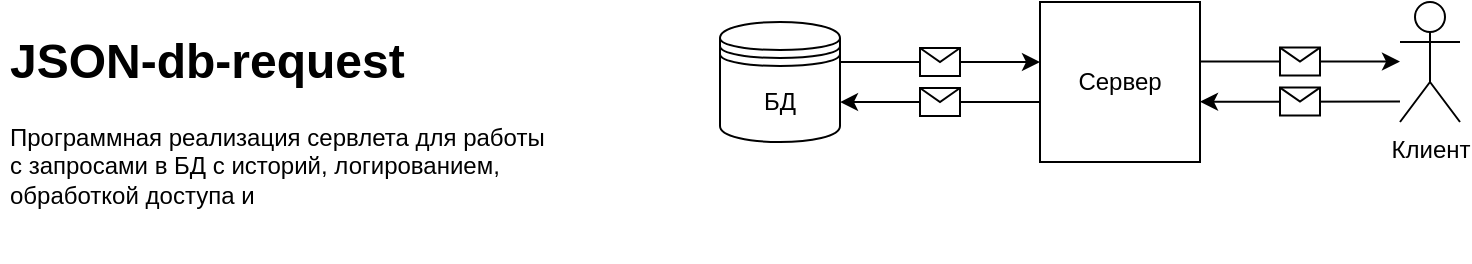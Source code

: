 <mxfile version="14.6.13" type="device" pages="3"><diagram id="McKockSsbGbdAj6KZK5y" name="Общая информация"><mxGraphModel dx="621" dy="552" grid="1" gridSize="10" guides="1" tooltips="1" connect="1" arrows="1" fold="1" page="1" pageScale="1" pageWidth="827" pageHeight="1169" math="0" shadow="0"><root><mxCell id="0"/><mxCell id="1" parent="0"/><mxCell id="DeUvo8-2mxQyPgU1of1R-4" value="&lt;h1&gt;JSON-db-request&lt;/h1&gt;&lt;p&gt;Программная реализация сервлета для работы с запросами в БД с историй, логированием, обработкой доступа и&amp;nbsp;&lt;/p&gt;" style="text;html=1;strokeColor=none;fillColor=none;spacing=5;spacingTop=-20;whiteSpace=wrap;overflow=hidden;rounded=0;" parent="1" vertex="1"><mxGeometry x="40" y="40" width="280" height="120" as="geometry"/></mxCell><mxCell id="DeUvo8-2mxQyPgU1of1R-8" value="" style="endArrow=classic;html=1;" parent="1" edge="1"><mxGeometry relative="1" as="geometry"><mxPoint x="460" y="60" as="sourcePoint"/><mxPoint x="560" y="60" as="targetPoint"/></mxGeometry></mxCell><mxCell id="DeUvo8-2mxQyPgU1of1R-9" value="" style="shape=message;html=1;outlineConnect=0;" parent="DeUvo8-2mxQyPgU1of1R-8" vertex="1"><mxGeometry width="20" height="14" relative="1" as="geometry"><mxPoint x="-10" y="-7" as="offset"/></mxGeometry></mxCell><mxCell id="DeUvo8-2mxQyPgU1of1R-11" value="БД" style="shape=datastore;whiteSpace=wrap;html=1;" parent="1" vertex="1"><mxGeometry x="400" y="40" width="60" height="60" as="geometry"/></mxCell><mxCell id="DeUvo8-2mxQyPgU1of1R-17" value="Сервер" style="whiteSpace=wrap;html=1;aspect=fixed;" parent="1" vertex="1"><mxGeometry x="560" y="30" width="80" height="80" as="geometry"/></mxCell><mxCell id="DeUvo8-2mxQyPgU1of1R-18" value="" style="endArrow=classic;html=1;entryX=1;entryY=0.667;entryDx=0;entryDy=0;entryPerimeter=0;exitX=0;exitY=0.625;exitDx=0;exitDy=0;exitPerimeter=0;" parent="1" source="DeUvo8-2mxQyPgU1of1R-17" target="DeUvo8-2mxQyPgU1of1R-11" edge="1"><mxGeometry relative="1" as="geometry"><mxPoint x="530" y="90" as="sourcePoint"/><mxPoint x="480" y="80" as="targetPoint"/></mxGeometry></mxCell><mxCell id="DeUvo8-2mxQyPgU1of1R-19" value="" style="shape=message;html=1;outlineConnect=0;" parent="DeUvo8-2mxQyPgU1of1R-18" vertex="1"><mxGeometry width="20" height="14" relative="1" as="geometry"><mxPoint x="-10" y="-7" as="offset"/></mxGeometry></mxCell><mxCell id="DeUvo8-2mxQyPgU1of1R-20" value="Клиент" style="shape=umlActor;verticalLabelPosition=bottom;verticalAlign=top;html=1;outlineConnect=0;" parent="1" vertex="1"><mxGeometry x="740" y="30" width="30" height="60" as="geometry"/></mxCell><mxCell id="DeUvo8-2mxQyPgU1of1R-21" value="" style="endArrow=classic;html=1;" parent="1" edge="1"><mxGeometry relative="1" as="geometry"><mxPoint x="640" y="59.8" as="sourcePoint"/><mxPoint x="740" y="59.8" as="targetPoint"/></mxGeometry></mxCell><mxCell id="DeUvo8-2mxQyPgU1of1R-22" value="" style="shape=message;html=1;outlineConnect=0;" parent="DeUvo8-2mxQyPgU1of1R-21" vertex="1"><mxGeometry width="20" height="14" relative="1" as="geometry"><mxPoint x="-10" y="-7" as="offset"/></mxGeometry></mxCell><mxCell id="DeUvo8-2mxQyPgU1of1R-23" value="" style="endArrow=classic;html=1;entryX=1;entryY=0.667;entryDx=0;entryDy=0;entryPerimeter=0;exitX=0;exitY=0.625;exitDx=0;exitDy=0;exitPerimeter=0;" parent="1" edge="1"><mxGeometry relative="1" as="geometry"><mxPoint x="740" y="79.8" as="sourcePoint"/><mxPoint x="640" y="79.82" as="targetPoint"/></mxGeometry></mxCell><mxCell id="DeUvo8-2mxQyPgU1of1R-24" value="" style="shape=message;html=1;outlineConnect=0;" parent="DeUvo8-2mxQyPgU1of1R-23" vertex="1"><mxGeometry width="20" height="14" relative="1" as="geometry"><mxPoint x="-10" y="-7" as="offset"/></mxGeometry></mxCell></root></mxGraphModel></diagram><diagram id="Hh5LRQSCnKQKxlGba9ma" name="JSON параметр"><mxGraphModel dx="517" dy="460" grid="1" gridSize="5" guides="1" tooltips="1" connect="1" arrows="1" fold="1" page="1" pageScale="1" pageWidth="827" pageHeight="1169" math="0" shadow="0"><root><mxCell id="IwvrFI_Q7wZ1opefNfWX-0"/><mxCell id="IwvrFI_Q7wZ1opefNfWX-1" parent="IwvrFI_Q7wZ1opefNfWX-0"/><mxCell id="dKg5kCecvE3HBSEvpWzA-24" value="&lt;span style=&quot;text-align: left&quot;&gt;QuerySet&lt;/span&gt;" style="shape=table;html=1;whiteSpace=wrap;startSize=30;container=1;collapsible=0;childLayout=tableLayout;fixedRows=1;rowLines=0;fontStyle=1;align=center;" parent="IwvrFI_Q7wZ1opefNfWX-1" vertex="1"><mxGeometry x="320" y="40" width="200" height="210" as="geometry"/></mxCell><mxCell id="dKg5kCecvE3HBSEvpWzA-118" style="shape=partialRectangle;html=1;whiteSpace=wrap;collapsible=0;dropTarget=0;pointerEvents=0;fillColor=none;top=0;left=0;bottom=1;right=0;points=[[0,0.5],[1,0.5]];portConstraint=eastwest;" parent="dKg5kCecvE3HBSEvpWzA-24" vertex="1"><mxGeometry y="30" width="200" height="30" as="geometry"/></mxCell><mxCell id="dKg5kCecvE3HBSEvpWzA-119" value="1" style="shape=partialRectangle;html=1;whiteSpace=wrap;connectable=0;fillColor=none;top=0;left=0;bottom=0;right=0;overflow=hidden;" parent="dKg5kCecvE3HBSEvpWzA-118" vertex="1"><mxGeometry width="50" height="30" as="geometry"/></mxCell><mxCell id="dKg5kCecvE3HBSEvpWzA-120" value="&lt;span&gt;Connections&lt;/span&gt;" style="shape=partialRectangle;html=1;whiteSpace=wrap;connectable=0;fillColor=none;top=0;left=0;bottom=0;right=0;align=left;spacingLeft=6;overflow=hidden;" parent="dKg5kCecvE3HBSEvpWzA-118" vertex="1"><mxGeometry x="50" width="150" height="30" as="geometry"/></mxCell><mxCell id="dKg5kCecvE3HBSEvpWzA-88" value="" style="shape=partialRectangle;html=1;whiteSpace=wrap;collapsible=0;dropTarget=0;pointerEvents=0;fillColor=none;top=0;left=0;bottom=1;right=0;points=[[0,0.5],[1,0.5]];portConstraint=eastwest;" parent="dKg5kCecvE3HBSEvpWzA-24" vertex="1"><mxGeometry y="60" width="200" height="30" as="geometry"/></mxCell><mxCell id="dKg5kCecvE3HBSEvpWzA-89" value="2" style="shape=partialRectangle;html=1;whiteSpace=wrap;connectable=0;fillColor=none;top=0;left=0;bottom=0;right=0;overflow=hidden;" parent="dKg5kCecvE3HBSEvpWzA-88" vertex="1"><mxGeometry width="50" height="30" as="geometry"/></mxCell><mxCell id="dKg5kCecvE3HBSEvpWzA-90" value="ID" style="shape=partialRectangle;html=1;whiteSpace=wrap;connectable=0;fillColor=none;top=0;left=0;bottom=0;right=0;align=left;spacingLeft=6;overflow=hidden;" parent="dKg5kCecvE3HBSEvpWzA-88" vertex="1"><mxGeometry x="50" width="150" height="30" as="geometry"/></mxCell><mxCell id="dKg5kCecvE3HBSEvpWzA-91" value="" style="shape=partialRectangle;html=1;whiteSpace=wrap;collapsible=0;dropTarget=0;pointerEvents=0;fillColor=none;top=0;left=0;bottom=1;right=0;points=[[0,0.5],[1,0.5]];portConstraint=eastwest;" parent="dKg5kCecvE3HBSEvpWzA-24" vertex="1"><mxGeometry y="90" width="200" height="30" as="geometry"/></mxCell><mxCell id="dKg5kCecvE3HBSEvpWzA-92" value="3" style="shape=partialRectangle;html=1;whiteSpace=wrap;connectable=0;fillColor=none;top=0;left=0;bottom=0;right=0;overflow=hidden;" parent="dKg5kCecvE3HBSEvpWzA-91" vertex="1"><mxGeometry width="50" height="30" as="geometry"/></mxCell><mxCell id="dKg5kCecvE3HBSEvpWzA-93" value="RunClass" style="shape=partialRectangle;html=1;whiteSpace=wrap;connectable=0;fillColor=none;top=0;left=0;bottom=0;right=0;align=left;spacingLeft=6;overflow=hidden;" parent="dKg5kCecvE3HBSEvpWzA-91" vertex="1"><mxGeometry x="50" width="150" height="30" as="geometry"/></mxCell><mxCell id="dKg5kCecvE3HBSEvpWzA-94" value="" style="shape=partialRectangle;html=1;whiteSpace=wrap;collapsible=0;dropTarget=0;pointerEvents=0;fillColor=none;top=0;left=0;bottom=1;right=0;points=[[0,0.5],[1,0.5]];portConstraint=eastwest;" parent="dKg5kCecvE3HBSEvpWzA-24" vertex="1"><mxGeometry y="120" width="200" height="30" as="geometry"/></mxCell><mxCell id="dKg5kCecvE3HBSEvpWzA-95" value="4" style="shape=partialRectangle;html=1;whiteSpace=wrap;connectable=0;fillColor=none;top=0;left=0;bottom=0;right=0;overflow=hidden;" parent="dKg5kCecvE3HBSEvpWzA-94" vertex="1"><mxGeometry width="50" height="30" as="geometry"/></mxCell><mxCell id="dKg5kCecvE3HBSEvpWzA-96" value="ValidationToken" style="shape=partialRectangle;html=1;whiteSpace=wrap;connectable=0;fillColor=none;top=0;left=0;bottom=0;right=0;align=left;spacingLeft=6;overflow=hidden;" parent="dKg5kCecvE3HBSEvpWzA-94" vertex="1"><mxGeometry x="50" width="150" height="30" as="geometry"/></mxCell><mxCell id="dKg5kCecvE3HBSEvpWzA-97" value="" style="shape=partialRectangle;html=1;whiteSpace=wrap;collapsible=0;dropTarget=0;pointerEvents=0;fillColor=none;top=0;left=0;bottom=1;right=0;points=[[0,0.5],[1,0.5]];portConstraint=eastwest;" parent="dKg5kCecvE3HBSEvpWzA-24" vertex="1"><mxGeometry y="150" width="200" height="30" as="geometry"/></mxCell><mxCell id="dKg5kCecvE3HBSEvpWzA-98" value="5" style="shape=partialRectangle;html=1;whiteSpace=wrap;connectable=0;fillColor=none;top=0;left=0;bottom=0;right=0;overflow=hidden;" parent="dKg5kCecvE3HBSEvpWzA-97" vertex="1"><mxGeometry width="50" height="30" as="geometry"/></mxCell><mxCell id="dKg5kCecvE3HBSEvpWzA-99" value="Token" style="shape=partialRectangle;html=1;whiteSpace=wrap;connectable=0;fillColor=none;top=0;left=0;bottom=0;right=0;align=left;spacingLeft=6;overflow=hidden;" parent="dKg5kCecvE3HBSEvpWzA-97" vertex="1"><mxGeometry x="50" width="150" height="30" as="geometry"/></mxCell><mxCell id="dKg5kCecvE3HBSEvpWzA-85" value="" style="shape=partialRectangle;html=1;whiteSpace=wrap;collapsible=0;dropTarget=0;pointerEvents=0;fillColor=none;top=0;left=0;bottom=1;right=0;points=[[0,0.5],[1,0.5]];portConstraint=eastwest;" parent="dKg5kCecvE3HBSEvpWzA-24" vertex="1"><mxGeometry y="180" width="200" height="30" as="geometry"/></mxCell><mxCell id="dKg5kCecvE3HBSEvpWzA-86" value="6" style="shape=partialRectangle;html=1;whiteSpace=wrap;connectable=0;fillColor=none;top=0;left=0;bottom=0;right=0;overflow=hidden;" parent="dKg5kCecvE3HBSEvpWzA-85" vertex="1"><mxGeometry width="50" height="30" as="geometry"/></mxCell><mxCell id="dKg5kCecvE3HBSEvpWzA-87" value="Queries" style="shape=partialRectangle;html=1;whiteSpace=wrap;connectable=0;fillColor=none;top=0;left=0;bottom=0;right=0;align=left;spacingLeft=6;overflow=hidden;" parent="dKg5kCecvE3HBSEvpWzA-85" vertex="1"><mxGeometry x="50" width="150" height="30" as="geometry"/></mxCell><mxCell id="dKg5kCecvE3HBSEvpWzA-124" value="&lt;span style=&quot;text-align: left&quot;&gt;Queries&lt;/span&gt;" style="shape=table;html=1;whiteSpace=wrap;startSize=30;container=1;collapsible=0;childLayout=tableLayout;fixedRows=1;rowLines=0;fontStyle=1;align=center;" parent="IwvrFI_Q7wZ1opefNfWX-1" vertex="1"><mxGeometry x="590" y="220" width="200" height="210" as="geometry"/></mxCell><mxCell id="dKg5kCecvE3HBSEvpWzA-125" style="shape=partialRectangle;html=1;whiteSpace=wrap;collapsible=0;dropTarget=0;pointerEvents=0;fillColor=none;top=0;left=0;bottom=1;right=0;points=[[0,0.5],[1,0.5]];portConstraint=eastwest;" parent="dKg5kCecvE3HBSEvpWzA-124" vertex="1"><mxGeometry y="30" width="200" height="30" as="geometry"/></mxCell><mxCell id="dKg5kCecvE3HBSEvpWzA-126" value="1" style="shape=partialRectangle;html=1;whiteSpace=wrap;connectable=0;fillColor=none;top=0;left=0;bottom=0;right=0;overflow=hidden;" parent="dKg5kCecvE3HBSEvpWzA-125" vertex="1"><mxGeometry width="50" height="30" as="geometry"/></mxCell><mxCell id="dKg5kCecvE3HBSEvpWzA-127" value="ID" style="shape=partialRectangle;html=1;whiteSpace=wrap;connectable=0;fillColor=none;top=0;left=0;bottom=0;right=0;align=left;spacingLeft=6;overflow=hidden;" parent="dKg5kCecvE3HBSEvpWzA-125" vertex="1"><mxGeometry x="50" width="150" height="30" as="geometry"/></mxCell><mxCell id="dKg5kCecvE3HBSEvpWzA-128" value="" style="shape=partialRectangle;html=1;whiteSpace=wrap;collapsible=0;dropTarget=0;pointerEvents=0;fillColor=none;top=0;left=0;bottom=1;right=0;points=[[0,0.5],[1,0.5]];portConstraint=eastwest;" parent="dKg5kCecvE3HBSEvpWzA-124" vertex="1"><mxGeometry y="60" width="200" height="30" as="geometry"/></mxCell><mxCell id="dKg5kCecvE3HBSEvpWzA-129" value="2" style="shape=partialRectangle;html=1;whiteSpace=wrap;connectable=0;fillColor=none;top=0;left=0;bottom=0;right=0;overflow=hidden;" parent="dKg5kCecvE3HBSEvpWzA-128" vertex="1"><mxGeometry width="50" height="30" as="geometry"/></mxCell><mxCell id="dKg5kCecvE3HBSEvpWzA-130" value="SQL" style="shape=partialRectangle;html=1;whiteSpace=wrap;connectable=0;fillColor=none;top=0;left=0;bottom=0;right=0;align=left;spacingLeft=6;overflow=hidden;" parent="dKg5kCecvE3HBSEvpWzA-128" vertex="1"><mxGeometry x="50" width="150" height="30" as="geometry"/></mxCell><mxCell id="dKg5kCecvE3HBSEvpWzA-131" value="" style="shape=partialRectangle;html=1;whiteSpace=wrap;collapsible=0;dropTarget=0;pointerEvents=0;fillColor=none;top=0;left=0;bottom=1;right=0;points=[[0,0.5],[1,0.5]];portConstraint=eastwest;" parent="dKg5kCecvE3HBSEvpWzA-124" vertex="1"><mxGeometry y="90" width="200" height="30" as="geometry"/></mxCell><mxCell id="dKg5kCecvE3HBSEvpWzA-132" value="3" style="shape=partialRectangle;html=1;whiteSpace=wrap;connectable=0;fillColor=none;top=0;left=0;bottom=0;right=0;overflow=hidden;" parent="dKg5kCecvE3HBSEvpWzA-131" vertex="1"><mxGeometry width="50" height="30" as="geometry"/></mxCell><mxCell id="dKg5kCecvE3HBSEvpWzA-133" value="Parametrs" style="shape=partialRectangle;html=1;whiteSpace=wrap;connectable=0;fillColor=none;top=0;left=0;bottom=0;right=0;align=left;spacingLeft=6;overflow=hidden;" parent="dKg5kCecvE3HBSEvpWzA-131" vertex="1"><mxGeometry x="50" width="150" height="30" as="geometry"/></mxCell><mxCell id="dKg5kCecvE3HBSEvpWzA-134" value="" style="shape=partialRectangle;html=1;whiteSpace=wrap;collapsible=0;dropTarget=0;pointerEvents=0;fillColor=none;top=0;left=0;bottom=1;right=0;points=[[0,0.5],[1,0.5]];portConstraint=eastwest;" parent="dKg5kCecvE3HBSEvpWzA-124" vertex="1"><mxGeometry y="120" width="200" height="30" as="geometry"/></mxCell><mxCell id="dKg5kCecvE3HBSEvpWzA-135" value="4" style="shape=partialRectangle;html=1;whiteSpace=wrap;connectable=0;fillColor=none;top=0;left=0;bottom=0;right=0;overflow=hidden;" parent="dKg5kCecvE3HBSEvpWzA-134" vertex="1"><mxGeometry width="50" height="30" as="geometry"/></mxCell><mxCell id="dKg5kCecvE3HBSEvpWzA-136" value="ValidationTokenQueries&amp;nbsp;" style="shape=partialRectangle;html=1;whiteSpace=wrap;connectable=0;fillColor=none;top=0;left=0;bottom=0;right=0;align=left;spacingLeft=6;overflow=hidden;" parent="dKg5kCecvE3HBSEvpWzA-134" vertex="1"><mxGeometry x="50" width="150" height="30" as="geometry"/></mxCell><mxCell id="dKg5kCecvE3HBSEvpWzA-137" value="" style="shape=partialRectangle;html=1;whiteSpace=wrap;collapsible=0;dropTarget=0;pointerEvents=0;fillColor=none;top=0;left=0;bottom=1;right=0;points=[[0,0.5],[1,0.5]];portConstraint=eastwest;" parent="dKg5kCecvE3HBSEvpWzA-124" vertex="1"><mxGeometry y="150" width="200" height="30" as="geometry"/></mxCell><mxCell id="dKg5kCecvE3HBSEvpWzA-138" value="5" style="shape=partialRectangle;html=1;whiteSpace=wrap;connectable=0;fillColor=none;top=0;left=0;bottom=0;right=0;overflow=hidden;" parent="dKg5kCecvE3HBSEvpWzA-137" vertex="1"><mxGeometry width="50" height="30" as="geometry"/></mxCell><mxCell id="dKg5kCecvE3HBSEvpWzA-139" value="Token" style="shape=partialRectangle;html=1;whiteSpace=wrap;connectable=0;fillColor=none;top=0;left=0;bottom=0;right=0;align=left;spacingLeft=6;overflow=hidden;" parent="dKg5kCecvE3HBSEvpWzA-137" vertex="1"><mxGeometry x="50" width="150" height="30" as="geometry"/></mxCell><mxCell id="mKy292UG_CkP-0T25i01-0" style="shape=partialRectangle;html=1;whiteSpace=wrap;collapsible=0;dropTarget=0;pointerEvents=0;fillColor=none;top=0;left=0;bottom=1;right=0;points=[[0,0.5],[1,0.5]];portConstraint=eastwest;" parent="dKg5kCecvE3HBSEvpWzA-124" vertex="1"><mxGeometry y="180" width="200" height="30" as="geometry"/></mxCell><mxCell id="mKy292UG_CkP-0T25i01-1" value="6" style="shape=partialRectangle;html=1;whiteSpace=wrap;connectable=0;fillColor=none;top=0;left=0;bottom=0;right=0;overflow=hidden;" parent="mKy292UG_CkP-0T25i01-0" vertex="1"><mxGeometry width="50" height="30" as="geometry"/></mxCell><mxCell id="mKy292UG_CkP-0T25i01-2" value="Async" style="shape=partialRectangle;html=1;whiteSpace=wrap;connectable=0;fillColor=none;top=0;left=0;bottom=0;right=0;align=left;spacingLeft=6;overflow=hidden;" parent="mKy292UG_CkP-0T25i01-0" vertex="1"><mxGeometry x="50" width="150" height="30" as="geometry"/></mxCell><mxCell id="dKg5kCecvE3HBSEvpWzA-168" value="&lt;span style=&quot;text-align: left&quot;&gt;Parametrs&lt;/span&gt;" style="shape=table;html=1;whiteSpace=wrap;startSize=30;container=1;collapsible=0;childLayout=tableLayout;fixedRows=1;rowLines=0;fontStyle=1;align=center;rounded=0;sketch=0;" parent="IwvrFI_Q7wZ1opefNfWX-1" vertex="1"><mxGeometry x="320" y="310" width="200" height="210" as="geometry"/></mxCell><mxCell id="dKg5kCecvE3HBSEvpWzA-169" style="shape=partialRectangle;html=1;whiteSpace=wrap;collapsible=0;dropTarget=0;pointerEvents=0;fillColor=none;top=0;left=0;bottom=1;right=0;points=[[0,0.5],[1,0.5]];portConstraint=eastwest;" parent="dKg5kCecvE3HBSEvpWzA-168" vertex="1"><mxGeometry y="30" width="200" height="30" as="geometry"/></mxCell><mxCell id="dKg5kCecvE3HBSEvpWzA-170" value="1" style="shape=partialRectangle;html=1;whiteSpace=wrap;connectable=0;fillColor=none;top=0;left=0;bottom=0;right=0;overflow=hidden;" parent="dKg5kCecvE3HBSEvpWzA-169" vertex="1"><mxGeometry width="50" height="30" as="geometry"/></mxCell><mxCell id="dKg5kCecvE3HBSEvpWzA-171" value="ID" style="shape=partialRectangle;html=1;whiteSpace=wrap;connectable=0;fillColor=none;top=0;left=0;bottom=0;right=0;align=left;spacingLeft=6;overflow=hidden;" parent="dKg5kCecvE3HBSEvpWzA-169" vertex="1"><mxGeometry x="50" width="150" height="30" as="geometry"/></mxCell><mxCell id="dKg5kCecvE3HBSEvpWzA-172" value="" style="shape=partialRectangle;html=1;whiteSpace=wrap;collapsible=0;dropTarget=0;pointerEvents=0;fillColor=none;top=0;left=0;bottom=1;right=0;points=[[0,0.5],[1,0.5]];portConstraint=eastwest;" parent="dKg5kCecvE3HBSEvpWzA-168" vertex="1"><mxGeometry y="60" width="200" height="30" as="geometry"/></mxCell><mxCell id="dKg5kCecvE3HBSEvpWzA-173" value="2" style="shape=partialRectangle;html=1;whiteSpace=wrap;connectable=0;fillColor=none;top=0;left=0;bottom=0;right=0;overflow=hidden;" parent="dKg5kCecvE3HBSEvpWzA-172" vertex="1"><mxGeometry width="50" height="30" as="geometry"/></mxCell><mxCell id="dKg5kCecvE3HBSEvpWzA-174" value="SQL" style="shape=partialRectangle;html=1;whiteSpace=wrap;connectable=0;fillColor=none;top=0;left=0;bottom=0;right=0;align=left;spacingLeft=6;overflow=hidden;" parent="dKg5kCecvE3HBSEvpWzA-172" vertex="1"><mxGeometry x="50" width="150" height="30" as="geometry"/></mxCell><mxCell id="dKg5kCecvE3HBSEvpWzA-175" value="" style="shape=partialRectangle;html=1;whiteSpace=wrap;collapsible=0;dropTarget=0;pointerEvents=0;fillColor=none;top=0;left=0;bottom=1;right=0;points=[[0,0.5],[1,0.5]];portConstraint=eastwest;" parent="dKg5kCecvE3HBSEvpWzA-168" vertex="1"><mxGeometry y="90" width="200" height="30" as="geometry"/></mxCell><mxCell id="dKg5kCecvE3HBSEvpWzA-176" value="3" style="shape=partialRectangle;html=1;whiteSpace=wrap;connectable=0;fillColor=none;top=0;left=0;bottom=0;right=0;overflow=hidden;" parent="dKg5kCecvE3HBSEvpWzA-175" vertex="1"><mxGeometry width="50" height="30" as="geometry"/></mxCell><mxCell id="dKg5kCecvE3HBSEvpWzA-177" value="Raw" style="shape=partialRectangle;html=1;whiteSpace=wrap;connectable=0;fillColor=none;top=0;left=0;bottom=0;right=0;align=left;spacingLeft=6;overflow=hidden;" parent="dKg5kCecvE3HBSEvpWzA-175" vertex="1"><mxGeometry x="50" width="150" height="30" as="geometry"/></mxCell><mxCell id="6SrOuIUhevdtCjDVSOOR-35" style="shape=partialRectangle;html=1;whiteSpace=wrap;collapsible=0;dropTarget=0;pointerEvents=0;fillColor=none;top=0;left=0;bottom=1;right=0;points=[[0,0.5],[1,0.5]];portConstraint=eastwest;" parent="dKg5kCecvE3HBSEvpWzA-168" vertex="1"><mxGeometry y="120" width="200" height="30" as="geometry"/></mxCell><mxCell id="6SrOuIUhevdtCjDVSOOR-36" value="4" style="shape=partialRectangle;html=1;whiteSpace=wrap;connectable=0;fillColor=none;top=0;left=0;bottom=0;right=0;overflow=hidden;" parent="6SrOuIUhevdtCjDVSOOR-35" vertex="1"><mxGeometry width="50" height="30" as="geometry"/></mxCell><mxCell id="6SrOuIUhevdtCjDVSOOR-37" value="When" style="shape=partialRectangle;html=1;whiteSpace=wrap;connectable=0;fillColor=none;top=0;left=0;bottom=0;right=0;align=left;spacingLeft=6;overflow=hidden;" parent="6SrOuIUhevdtCjDVSOOR-35" vertex="1"><mxGeometry x="50" width="150" height="30" as="geometry"/></mxCell><mxCell id="dKg5kCecvE3HBSEvpWzA-178" value="" style="shape=partialRectangle;html=1;whiteSpace=wrap;collapsible=0;dropTarget=0;pointerEvents=0;fillColor=none;top=0;left=0;bottom=1;right=0;points=[[0,0.5],[1,0.5]];portConstraint=eastwest;" parent="dKg5kCecvE3HBSEvpWzA-168" vertex="1"><mxGeometry y="150" width="200" height="30" as="geometry"/></mxCell><mxCell id="dKg5kCecvE3HBSEvpWzA-179" value="5" style="shape=partialRectangle;html=1;whiteSpace=wrap;connectable=0;fillColor=none;top=0;left=0;bottom=0;right=0;overflow=hidden;" parent="dKg5kCecvE3HBSEvpWzA-178" vertex="1"><mxGeometry width="50" height="30" as="geometry"/></mxCell><mxCell id="dKg5kCecvE3HBSEvpWzA-180" value="Name" style="shape=partialRectangle;html=1;whiteSpace=wrap;connectable=0;fillColor=none;top=0;left=0;bottom=0;right=0;align=left;spacingLeft=6;overflow=hidden;" parent="dKg5kCecvE3HBSEvpWzA-178" vertex="1"><mxGeometry x="50" width="150" height="30" as="geometry"/></mxCell><mxCell id="6SrOuIUhevdtCjDVSOOR-29" style="shape=partialRectangle;html=1;whiteSpace=wrap;collapsible=0;dropTarget=0;pointerEvents=0;fillColor=none;top=0;left=0;bottom=1;right=0;points=[[0,0.5],[1,0.5]];portConstraint=eastwest;" parent="dKg5kCecvE3HBSEvpWzA-168" vertex="1"><mxGeometry y="180" width="200" height="30" as="geometry"/></mxCell><mxCell id="6SrOuIUhevdtCjDVSOOR-30" value="6" style="shape=partialRectangle;html=1;whiteSpace=wrap;connectable=0;fillColor=none;top=0;left=0;bottom=0;right=0;overflow=hidden;" parent="6SrOuIUhevdtCjDVSOOR-29" vertex="1"><mxGeometry width="50" height="30" as="geometry"/></mxCell><mxCell id="6SrOuIUhevdtCjDVSOOR-31" value="Index" style="shape=partialRectangle;html=1;whiteSpace=wrap;connectable=0;fillColor=none;top=0;left=0;bottom=0;right=0;align=left;spacingLeft=6;overflow=hidden;" parent="6SrOuIUhevdtCjDVSOOR-29" vertex="1"><mxGeometry x="50" width="150" height="30" as="geometry"/></mxCell><mxCell id="dKg5kCecvE3HBSEvpWzA-208" style="edgeStyle=orthogonalEdgeStyle;rounded=0;orthogonalLoop=1;jettySize=auto;html=1;exitX=0;exitY=0.5;exitDx=0;exitDy=0;entryX=1.006;entryY=0.083;entryDx=0;entryDy=0;entryPerimeter=0;" parent="IwvrFI_Q7wZ1opefNfWX-1" source="dKg5kCecvE3HBSEvpWzA-131" target="dKg5kCecvE3HBSEvpWzA-168" edge="1"><mxGeometry relative="1" as="geometry"><mxPoint x="530" y="327" as="targetPoint"/><Array as="points"><mxPoint x="590" y="327"/><mxPoint x="530" y="327"/></Array></mxGeometry></mxCell><mxCell id="dKg5kCecvE3HBSEvpWzA-228" value="" style="endArrow=classic;html=1;entryX=0;entryY=0.095;entryDx=0;entryDy=0;entryPerimeter=0;" parent="IwvrFI_Q7wZ1opefNfWX-1" target="dKg5kCecvE3HBSEvpWzA-124" edge="1"><mxGeometry width="50" height="50" relative="1" as="geometry"><mxPoint x="520" y="240" as="sourcePoint"/><mxPoint x="570" y="240" as="targetPoint"/><Array as="points"/></mxGeometry></mxCell><mxCell id="dKg5kCecvE3HBSEvpWzA-230" value="" style="rounded=0;whiteSpace=wrap;html=1;fillColor=#dae8fc;strokeColor=#6c8ebf;" parent="IwvrFI_Q7wZ1opefNfWX-1" vertex="1"><mxGeometry width="280" height="160" as="geometry"/></mxCell><mxCell id="dKg5kCecvE3HBSEvpWzA-229" value="В запросе (POST, GET)" style="text;html=1;strokeColor=none;fillColor=none;align=center;verticalAlign=middle;whiteSpace=wrap;rounded=0;" parent="IwvrFI_Q7wZ1opefNfWX-1" vertex="1"><mxGeometry x="70" y="10" width="140" height="20" as="geometry"/></mxCell><mxCell id="dKg5kCecvE3HBSEvpWzA-241" value="" style="rounded=0;whiteSpace=wrap;html=1;sketch=0;strokeColor=#000000;strokeWidth=3;fillColor=#ffffff;gradientColor=none;" parent="IwvrFI_Q7wZ1opefNfWX-1" vertex="1"><mxGeometry x="50" y="40" width="180" height="90" as="geometry"/></mxCell><mxCell id="dKg5kCecvE3HBSEvpWzA-231" value="QuerySet" style="shape=table;html=1;whiteSpace=wrap;startSize=30;container=1;collapsible=0;childLayout=tableLayout;fixedRows=1;rowLines=0;fontStyle=1;align=center;rounded=0;sketch=0;strokeColor=#000000;fillColor=#ffffff;" parent="IwvrFI_Q7wZ1opefNfWX-1" vertex="1"><mxGeometry x="50" y="40" width="180" height="90" as="geometry"/></mxCell><mxCell id="dKg5kCecvE3HBSEvpWzA-232" value="" style="shape=partialRectangle;html=1;whiteSpace=wrap;collapsible=0;dropTarget=0;pointerEvents=0;fillColor=none;top=0;left=0;bottom=1;right=0;points=[[0,0.5],[1,0.5]];portConstraint=eastwest;" parent="dKg5kCecvE3HBSEvpWzA-231" vertex="1"><mxGeometry y="30" width="180" height="30" as="geometry"/></mxCell><mxCell id="dKg5kCecvE3HBSEvpWzA-233" value="1" style="shape=partialRectangle;html=1;whiteSpace=wrap;connectable=0;fillColor=none;top=0;left=0;bottom=0;right=0;overflow=hidden;" parent="dKg5kCecvE3HBSEvpWzA-232" vertex="1"><mxGeometry width="40" height="30" as="geometry"/></mxCell><mxCell id="dKg5kCecvE3HBSEvpWzA-234" value="File" style="shape=partialRectangle;html=1;whiteSpace=wrap;connectable=0;top=0;left=0;bottom=0;right=0;align=left;spacingLeft=6;overflow=hidden;fillColor=none;" parent="dKg5kCecvE3HBSEvpWzA-232" vertex="1"><mxGeometry x="40" width="140" height="30" as="geometry"/></mxCell><mxCell id="dKg5kCecvE3HBSEvpWzA-235" value="" style="shape=partialRectangle;html=1;whiteSpace=wrap;collapsible=0;dropTarget=0;pointerEvents=0;fillColor=none;top=0;left=0;bottom=0;right=0;points=[[0,0.5],[1,0.5]];portConstraint=eastwest;" parent="dKg5kCecvE3HBSEvpWzA-231" vertex="1"><mxGeometry y="60" width="180" height="30" as="geometry"/></mxCell><mxCell id="dKg5kCecvE3HBSEvpWzA-236" value="2" style="shape=partialRectangle;html=1;whiteSpace=wrap;connectable=0;fillColor=none;top=0;left=0;bottom=0;right=0;overflow=hidden;" parent="dKg5kCecvE3HBSEvpWzA-235" vertex="1"><mxGeometry width="40" height="30" as="geometry"/></mxCell><mxCell id="dKg5kCecvE3HBSEvpWzA-237" value="ID" style="shape=partialRectangle;html=1;whiteSpace=wrap;connectable=0;fillColor=none;top=0;left=0;bottom=0;right=0;align=left;spacingLeft=6;overflow=hidden;" parent="dKg5kCecvE3HBSEvpWzA-235" vertex="1"><mxGeometry x="40" width="140" height="30" as="geometry"/></mxCell><mxCell id="6SrOuIUhevdtCjDVSOOR-16" value="" style="rounded=0;whiteSpace=wrap;html=1;fillColor=#dae8fc;strokeColor=#6c8ebf;" parent="IwvrFI_Q7wZ1opefNfWX-1" vertex="1"><mxGeometry y="300" width="280" height="160" as="geometry"/></mxCell><mxCell id="6SrOuIUhevdtCjDVSOOR-17" value="В запросе (POST, GET)" style="text;html=1;strokeColor=none;fillColor=none;align=center;verticalAlign=middle;whiteSpace=wrap;rounded=0;" parent="IwvrFI_Q7wZ1opefNfWX-1" vertex="1"><mxGeometry x="70" y="310" width="140" height="20" as="geometry"/></mxCell><mxCell id="6SrOuIUhevdtCjDVSOOR-18" value="" style="rounded=0;whiteSpace=wrap;html=1;sketch=0;strokeColor=#000000;strokeWidth=3;fillColor=#ffffff;gradientColor=none;" parent="IwvrFI_Q7wZ1opefNfWX-1" vertex="1"><mxGeometry x="50" y="340" width="180" height="90" as="geometry"/></mxCell><mxCell id="6SrOuIUhevdtCjDVSOOR-19" value="&lt;span style=&quot;text-align: left&quot;&gt;Parametrs&lt;/span&gt;" style="shape=table;html=1;whiteSpace=wrap;startSize=30;container=1;collapsible=0;childLayout=tableLayout;fixedRows=1;rowLines=0;fontStyle=1;align=center;rounded=0;sketch=0;strokeColor=#000000;fillColor=#ffffff;" parent="IwvrFI_Q7wZ1opefNfWX-1" vertex="1"><mxGeometry x="50" y="340" width="180" height="90" as="geometry"/></mxCell><mxCell id="6SrOuIUhevdtCjDVSOOR-20" value="" style="shape=partialRectangle;html=1;whiteSpace=wrap;collapsible=0;dropTarget=0;pointerEvents=0;fillColor=none;top=0;left=0;bottom=1;right=0;points=[[0,0.5],[1,0.5]];portConstraint=eastwest;" parent="6SrOuIUhevdtCjDVSOOR-19" vertex="1"><mxGeometry y="30" width="180" height="30" as="geometry"/></mxCell><mxCell id="6SrOuIUhevdtCjDVSOOR-21" value="1" style="shape=partialRectangle;html=1;whiteSpace=wrap;connectable=0;fillColor=none;top=0;left=0;bottom=0;right=0;overflow=hidden;" parent="6SrOuIUhevdtCjDVSOOR-20" vertex="1"><mxGeometry width="40" height="30" as="geometry"/></mxCell><mxCell id="6SrOuIUhevdtCjDVSOOR-22" value="ID" style="shape=partialRectangle;html=1;whiteSpace=wrap;connectable=0;top=0;left=0;bottom=0;right=0;align=left;spacingLeft=6;overflow=hidden;fillColor=none;" parent="6SrOuIUhevdtCjDVSOOR-20" vertex="1"><mxGeometry x="40" width="140" height="30" as="geometry"/></mxCell><mxCell id="6SrOuIUhevdtCjDVSOOR-23" value="" style="shape=partialRectangle;html=1;whiteSpace=wrap;collapsible=0;dropTarget=0;pointerEvents=0;fillColor=none;top=0;left=0;bottom=0;right=0;points=[[0,0.5],[1,0.5]];portConstraint=eastwest;" parent="6SrOuIUhevdtCjDVSOOR-19" vertex="1"><mxGeometry y="60" width="180" height="30" as="geometry"/></mxCell><mxCell id="6SrOuIUhevdtCjDVSOOR-24" value="2" style="shape=partialRectangle;html=1;whiteSpace=wrap;connectable=0;fillColor=none;top=0;left=0;bottom=0;right=0;overflow=hidden;" parent="6SrOuIUhevdtCjDVSOOR-23" vertex="1"><mxGeometry width="40" height="30" as="geometry"/></mxCell><mxCell id="6SrOuIUhevdtCjDVSOOR-25" value="Raw" style="shape=partialRectangle;html=1;whiteSpace=wrap;connectable=0;fillColor=none;top=0;left=0;bottom=0;right=0;align=left;spacingLeft=6;overflow=hidden;" parent="6SrOuIUhevdtCjDVSOOR-23" vertex="1"><mxGeometry x="40" width="140" height="30" as="geometry"/></mxCell><mxCell id="6SrOuIUhevdtCjDVSOOR-26" value="" style="endArrow=classic;html=1;exitX=0.997;exitY=0.193;exitDx=0;exitDy=0;exitPerimeter=0;entryX=0;entryY=0.067;entryDx=0;entryDy=0;entryPerimeter=0;" parent="IwvrFI_Q7wZ1opefNfWX-1" source="6SrOuIUhevdtCjDVSOOR-18" target="dKg5kCecvE3HBSEvpWzA-168" edge="1"><mxGeometry width="50" height="50" relative="1" as="geometry"><mxPoint x="290" y="540" as="sourcePoint"/><mxPoint x="340" y="490" as="targetPoint"/><Array as="points"><mxPoint x="290" y="357"/><mxPoint x="290" y="324"/></Array></mxGeometry></mxCell><mxCell id="6SrOuIUhevdtCjDVSOOR-28" value="" style="endArrow=classic;html=1;exitX=1.001;exitY=0.175;exitDx=0;exitDy=0;exitPerimeter=0;entryX=0;entryY=0.075;entryDx=0;entryDy=0;entryPerimeter=0;" parent="IwvrFI_Q7wZ1opefNfWX-1" source="dKg5kCecvE3HBSEvpWzA-241" target="dKg5kCecvE3HBSEvpWzA-24" edge="1"><mxGeometry width="50" height="50" relative="1" as="geometry"><mxPoint x="300" y="60" as="sourcePoint"/><mxPoint x="350" y="10" as="targetPoint"/></mxGeometry></mxCell><mxCell id="6SrOuIUhevdtCjDVSOOR-38" value="" style="endArrow=classic;html=1;exitX=1.001;exitY=0.175;exitDx=0;exitDy=0;exitPerimeter=0;entryX=0;entryY=0.075;entryDx=0;entryDy=0;entryPerimeter=0;" parent="IwvrFI_Q7wZ1opefNfWX-1" edge="1"><mxGeometry width="50" height="50" relative="1" as="geometry"><mxPoint x="230.18" y="115" as="sourcePoint"/><mxPoint x="320.0" y="115" as="targetPoint"/></mxGeometry></mxCell><mxCell id="6SrOuIUhevdtCjDVSOOR-39" value="" style="endArrow=classic;html=1;exitX=1.001;exitY=0.175;exitDx=0;exitDy=0;exitPerimeter=0;entryX=0;entryY=0.075;entryDx=0;entryDy=0;entryPerimeter=0;" parent="IwvrFI_Q7wZ1opefNfWX-1" edge="1"><mxGeometry width="50" height="50" relative="1" as="geometry"><mxPoint x="230.18" y="414.8" as="sourcePoint"/><mxPoint x="320.0" y="414.8" as="targetPoint"/></mxGeometry></mxCell><mxCell id="6SrOuIUhevdtCjDVSOOR-40" value="" style="endArrow=classic;html=1;exitX=0.997;exitY=0.193;exitDx=0;exitDy=0;exitPerimeter=0;entryX=0;entryY=0.067;entryDx=0;entryDy=0;entryPerimeter=0;" parent="IwvrFI_Q7wZ1opefNfWX-1" edge="1"><mxGeometry width="50" height="50" relative="1" as="geometry"><mxPoint x="229.46" y="388.37" as="sourcePoint"/><mxPoint x="320" y="355.07" as="targetPoint"/><Array as="points"><mxPoint x="290" y="388"/><mxPoint x="290" y="355"/></Array></mxGeometry></mxCell><mxCell id="WMNLXES4cgH0aAiksSWf-0" value="" style="rounded=0;whiteSpace=wrap;html=1;fillColor=#fad7ac;strokeColor=#b46504;" parent="IwvrFI_Q7wZ1opefNfWX-1" vertex="1"><mxGeometry x="535" y="40" width="280" height="160" as="geometry"/></mxCell><mxCell id="WMNLXES4cgH0aAiksSWf-1" value="В фале конфигурации&amp;nbsp;" style="text;html=1;strokeColor=none;fillColor=none;align=center;verticalAlign=middle;whiteSpace=wrap;rounded=0;" parent="IwvrFI_Q7wZ1opefNfWX-1" vertex="1"><mxGeometry x="600" y="45" width="140" height="20" as="geometry"/></mxCell><mxCell id="WMNLXES4cgH0aAiksSWf-2" value="" style="rounded=0;whiteSpace=wrap;html=1;sketch=0;strokeColor=#000000;strokeWidth=3;fillColor=#ffffff;gradientColor=none;" parent="IwvrFI_Q7wZ1opefNfWX-1" vertex="1"><mxGeometry x="580" y="70" width="180" height="120" as="geometry"/></mxCell><mxCell id="WMNLXES4cgH0aAiksSWf-3" value="&lt;span style=&quot;text-align: left&quot;&gt;Connections&lt;/span&gt;" style="shape=table;html=1;whiteSpace=wrap;startSize=30;container=1;collapsible=0;childLayout=tableLayout;fixedRows=1;rowLines=0;fontStyle=1;align=center;rounded=0;sketch=0;strokeColor=#000000;fillColor=#ffffff;" parent="IwvrFI_Q7wZ1opefNfWX-1" vertex="1"><mxGeometry x="580" y="70" width="180" height="120" as="geometry"/></mxCell><mxCell id="WMNLXES4cgH0aAiksSWf-4" value="" style="shape=partialRectangle;html=1;whiteSpace=wrap;collapsible=0;dropTarget=0;pointerEvents=0;fillColor=none;top=0;left=0;bottom=1;right=0;points=[[0,0.5],[1,0.5]];portConstraint=eastwest;" parent="WMNLXES4cgH0aAiksSWf-3" vertex="1"><mxGeometry y="30" width="180" height="30" as="geometry"/></mxCell><mxCell id="WMNLXES4cgH0aAiksSWf-5" value="1" style="shape=partialRectangle;html=1;whiteSpace=wrap;connectable=0;fillColor=none;top=0;left=0;bottom=0;right=0;overflow=hidden;" parent="WMNLXES4cgH0aAiksSWf-4" vertex="1"><mxGeometry width="40" height="30" as="geometry"/></mxCell><mxCell id="WMNLXES4cgH0aAiksSWf-6" value="URL" style="shape=partialRectangle;html=1;whiteSpace=wrap;connectable=0;top=0;left=0;bottom=0;right=0;align=left;spacingLeft=6;overflow=hidden;fillColor=none;" parent="WMNLXES4cgH0aAiksSWf-4" vertex="1"><mxGeometry x="40" width="140" height="30" as="geometry"/></mxCell><mxCell id="WMNLXES4cgH0aAiksSWf-16" style="shape=partialRectangle;html=1;whiteSpace=wrap;collapsible=0;dropTarget=0;pointerEvents=0;fillColor=none;top=0;left=0;bottom=1;right=0;points=[[0,0.5],[1,0.5]];portConstraint=eastwest;" parent="WMNLXES4cgH0aAiksSWf-3" vertex="1"><mxGeometry y="60" width="180" height="30" as="geometry"/></mxCell><mxCell id="WMNLXES4cgH0aAiksSWf-17" value="&lt;span&gt;2&lt;/span&gt;" style="shape=partialRectangle;html=1;whiteSpace=wrap;connectable=0;fillColor=none;top=0;left=0;bottom=0;right=0;overflow=hidden;" parent="WMNLXES4cgH0aAiksSWf-16" vertex="1"><mxGeometry width="40" height="30" as="geometry"/></mxCell><mxCell id="WMNLXES4cgH0aAiksSWf-18" value="&lt;span&gt;User&lt;/span&gt;" style="shape=partialRectangle;html=1;whiteSpace=wrap;connectable=0;top=0;left=0;bottom=0;right=0;align=left;spacingLeft=6;overflow=hidden;fillColor=none;" parent="WMNLXES4cgH0aAiksSWf-16" vertex="1"><mxGeometry x="40" width="140" height="30" as="geometry"/></mxCell><mxCell id="WMNLXES4cgH0aAiksSWf-7" value="" style="shape=partialRectangle;html=1;whiteSpace=wrap;collapsible=0;dropTarget=0;pointerEvents=0;fillColor=none;top=0;left=0;bottom=0;right=0;points=[[0,0.5],[1,0.5]];portConstraint=eastwest;" parent="WMNLXES4cgH0aAiksSWf-3" vertex="1"><mxGeometry y="90" width="180" height="30" as="geometry"/></mxCell><mxCell id="WMNLXES4cgH0aAiksSWf-8" value="3" style="shape=partialRectangle;html=1;whiteSpace=wrap;connectable=0;fillColor=none;top=0;left=0;bottom=0;right=0;overflow=hidden;" parent="WMNLXES4cgH0aAiksSWf-7" vertex="1"><mxGeometry width="40" height="30" as="geometry"/></mxCell><mxCell id="WMNLXES4cgH0aAiksSWf-9" value="Password" style="shape=partialRectangle;html=1;whiteSpace=wrap;connectable=0;fillColor=none;top=0;left=0;bottom=0;right=0;align=left;spacingLeft=6;overflow=hidden;" parent="WMNLXES4cgH0aAiksSWf-7" vertex="1"><mxGeometry x="40" width="140" height="30" as="geometry"/></mxCell><mxCell id="WMNLXES4cgH0aAiksSWf-19" value="" style="endArrow=classic;html=1;exitX=1.001;exitY=0.175;exitDx=0;exitDy=0;exitPerimeter=0;" parent="IwvrFI_Q7wZ1opefNfWX-1" edge="1"><mxGeometry width="50" height="50" relative="1" as="geometry"><mxPoint x="520.0" y="84.71" as="sourcePoint"/><mxPoint x="580" y="85" as="targetPoint"/></mxGeometry></mxCell></root></mxGraphModel></diagram><diagram id="P8Y18dmKb4NVAvNb2o7A" name="База данных"><mxGraphModel dx="1422" dy="822" grid="1" gridSize="10" guides="1" tooltips="1" connect="1" arrows="1" fold="1" page="1" pageScale="1" pageWidth="827" pageHeight="1169" math="0" shadow="0"><root><mxCell id="f0QHR54XAe5SnRsA8c2V-0"/><mxCell id="f0QHR54XAe5SnRsA8c2V-1" parent="f0QHR54XAe5SnRsA8c2V-0"/></root></mxGraphModel></diagram></mxfile>